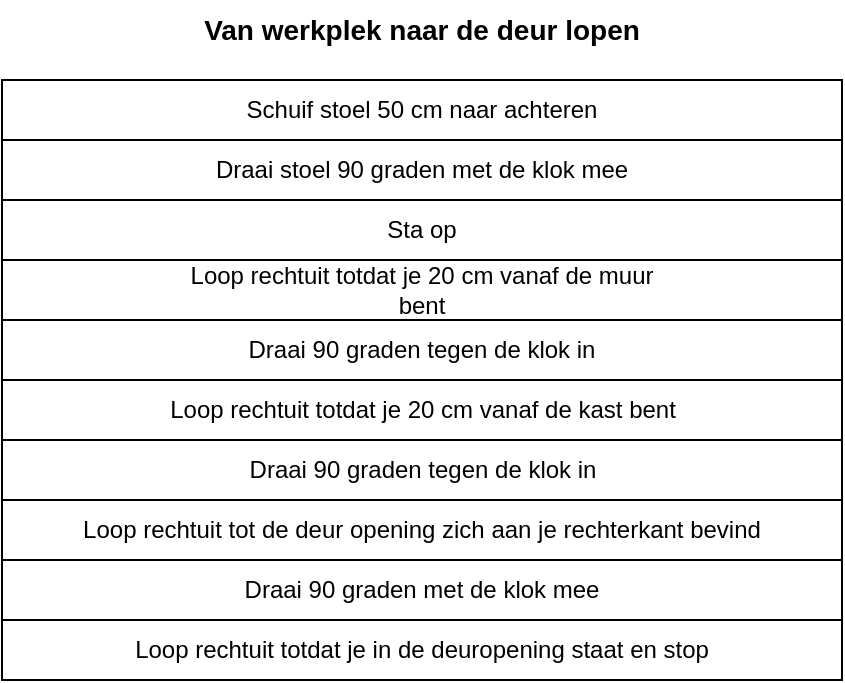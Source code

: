 <mxfile>
    <diagram id="1Fnlbtid2sQlkrigxNMO" name="Page-1">
        <mxGraphModel dx="849" dy="779" grid="1" gridSize="10" guides="1" tooltips="1" connect="1" arrows="1" fold="1" page="1" pageScale="1" pageWidth="850" pageHeight="1100" math="0" shadow="0">
            <root>
                <mxCell id="0"/>
                <mxCell id="1" parent="0"/>
                <mxCell id="4" value="" style="rounded=0;whiteSpace=wrap;html=1;" vertex="1" parent="1">
                    <mxGeometry x="215" y="190" width="420" height="300" as="geometry"/>
                </mxCell>
                <mxCell id="5" value="" style="rounded=0;whiteSpace=wrap;html=1;" vertex="1" parent="1">
                    <mxGeometry x="215" y="190" width="420" height="30" as="geometry"/>
                </mxCell>
                <mxCell id="6" value="Schuif stoel 50 cm naar achteren" style="text;strokeColor=none;align=center;fillColor=none;html=1;verticalAlign=middle;whiteSpace=wrap;rounded=0;" vertex="1" parent="1">
                    <mxGeometry x="305" y="190" width="240" height="30" as="geometry"/>
                </mxCell>
                <mxCell id="7" value="&lt;font style=&quot;font-size: 14px;&quot;&gt;&lt;b&gt;Van werkplek naar de deur lopen&lt;/b&gt;&lt;/font&gt;" style="text;strokeColor=none;align=center;fillColor=none;html=1;verticalAlign=middle;whiteSpace=wrap;rounded=0;" vertex="1" parent="1">
                    <mxGeometry x="290" y="150" width="270" height="30" as="geometry"/>
                </mxCell>
                <mxCell id="8" value="" style="rounded=0;whiteSpace=wrap;html=1;" vertex="1" parent="1">
                    <mxGeometry x="215" y="220" width="420" height="30" as="geometry"/>
                </mxCell>
                <mxCell id="9" value="Draai stoel 90 graden met de klok mee" style="text;strokeColor=none;align=center;fillColor=none;html=1;verticalAlign=middle;whiteSpace=wrap;rounded=0;" vertex="1" parent="1">
                    <mxGeometry x="320" y="220" width="210" height="30" as="geometry"/>
                </mxCell>
                <mxCell id="10" value="" style="rounded=0;whiteSpace=wrap;html=1;" vertex="1" parent="1">
                    <mxGeometry x="215" y="250" width="420" height="30" as="geometry"/>
                </mxCell>
                <mxCell id="11" value="Sta op" style="text;strokeColor=none;align=center;fillColor=none;html=1;verticalAlign=middle;whiteSpace=wrap;rounded=0;" vertex="1" parent="1">
                    <mxGeometry x="395" y="250" width="60" height="30" as="geometry"/>
                </mxCell>
                <mxCell id="12" value="" style="rounded=0;whiteSpace=wrap;html=1;" vertex="1" parent="1">
                    <mxGeometry x="215" y="280" width="420" height="30" as="geometry"/>
                </mxCell>
                <mxCell id="13" value="" style="rounded=0;whiteSpace=wrap;html=1;" vertex="1" parent="1">
                    <mxGeometry x="215" y="310" width="420" height="30" as="geometry"/>
                </mxCell>
                <mxCell id="14" value="" style="rounded=0;whiteSpace=wrap;html=1;" vertex="1" parent="1">
                    <mxGeometry x="215" y="340" width="420" height="30" as="geometry"/>
                </mxCell>
                <mxCell id="15" value="" style="rounded=0;whiteSpace=wrap;html=1;" vertex="1" parent="1">
                    <mxGeometry x="215" y="370" width="420" height="30" as="geometry"/>
                </mxCell>
                <mxCell id="16" value="Loop rechtuit totdat je 20 cm vanaf de muur bent" style="text;strokeColor=none;align=center;fillColor=none;html=1;verticalAlign=middle;whiteSpace=wrap;rounded=0;" vertex="1" parent="1">
                    <mxGeometry x="300" y="280" width="250" height="30" as="geometry"/>
                </mxCell>
                <mxCell id="17" value="Draai 90 graden tegen de klok in" style="text;strokeColor=none;align=center;fillColor=none;html=1;verticalAlign=middle;whiteSpace=wrap;rounded=0;" vertex="1" parent="1">
                    <mxGeometry x="300" y="310" width="250" height="30" as="geometry"/>
                </mxCell>
                <mxCell id="18" value="Loop rechtuit totdat je 20 cm vanaf de kast bent" style="text;html=1;align=center;verticalAlign=middle;resizable=0;points=[];autosize=1;strokeColor=none;fillColor=none;" vertex="1" parent="1">
                    <mxGeometry x="285" y="340" width="280" height="30" as="geometry"/>
                </mxCell>
                <mxCell id="19" value="Draai 90 graden tegen de klok in" style="text;html=1;align=center;verticalAlign=middle;resizable=0;points=[];autosize=1;strokeColor=none;fillColor=none;" vertex="1" parent="1">
                    <mxGeometry x="325" y="370" width="200" height="30" as="geometry"/>
                </mxCell>
                <mxCell id="20" value="Loop rechtuit tot de deur opening zich aan je rechterkant bevind" style="rounded=0;whiteSpace=wrap;html=1;" vertex="1" parent="1">
                    <mxGeometry x="215" y="400" width="420" height="30" as="geometry"/>
                </mxCell>
                <mxCell id="21" value="Draai 90 graden met de klok mee" style="rounded=0;whiteSpace=wrap;html=1;" vertex="1" parent="1">
                    <mxGeometry x="215" y="430" width="420" height="30" as="geometry"/>
                </mxCell>
                <mxCell id="22" value="Loop rechtuit totdat je in de deuropening staat en stop" style="rounded=0;whiteSpace=wrap;html=1;" vertex="1" parent="1">
                    <mxGeometry x="215" y="460" width="420" height="30" as="geometry"/>
                </mxCell>
            </root>
        </mxGraphModel>
    </diagram>
</mxfile>